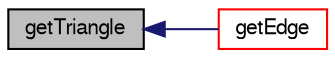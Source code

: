 digraph "getTriangle"
{
  bgcolor="transparent";
  edge [fontname="FreeSans",fontsize="10",labelfontname="FreeSans",labelfontsize="10"];
  node [fontname="FreeSans",fontsize="10",shape=record];
  rankdir="LR";
  Node683 [label="getTriangle",height=0.2,width=0.4,color="black", fillcolor="grey75", style="filled", fontcolor="black"];
  Node683 -> Node684 [dir="back",color="midnightblue",fontsize="10",style="solid",fontname="FreeSans"];
  Node684 [label="getEdge",height=0.2,width=0.4,color="red",URL="$a25538.html#a48231c2376e7ed4f8ce011614fc6a0bf",tooltip="Returns edge label connecting v1, v2 (local numbering) "];
}
